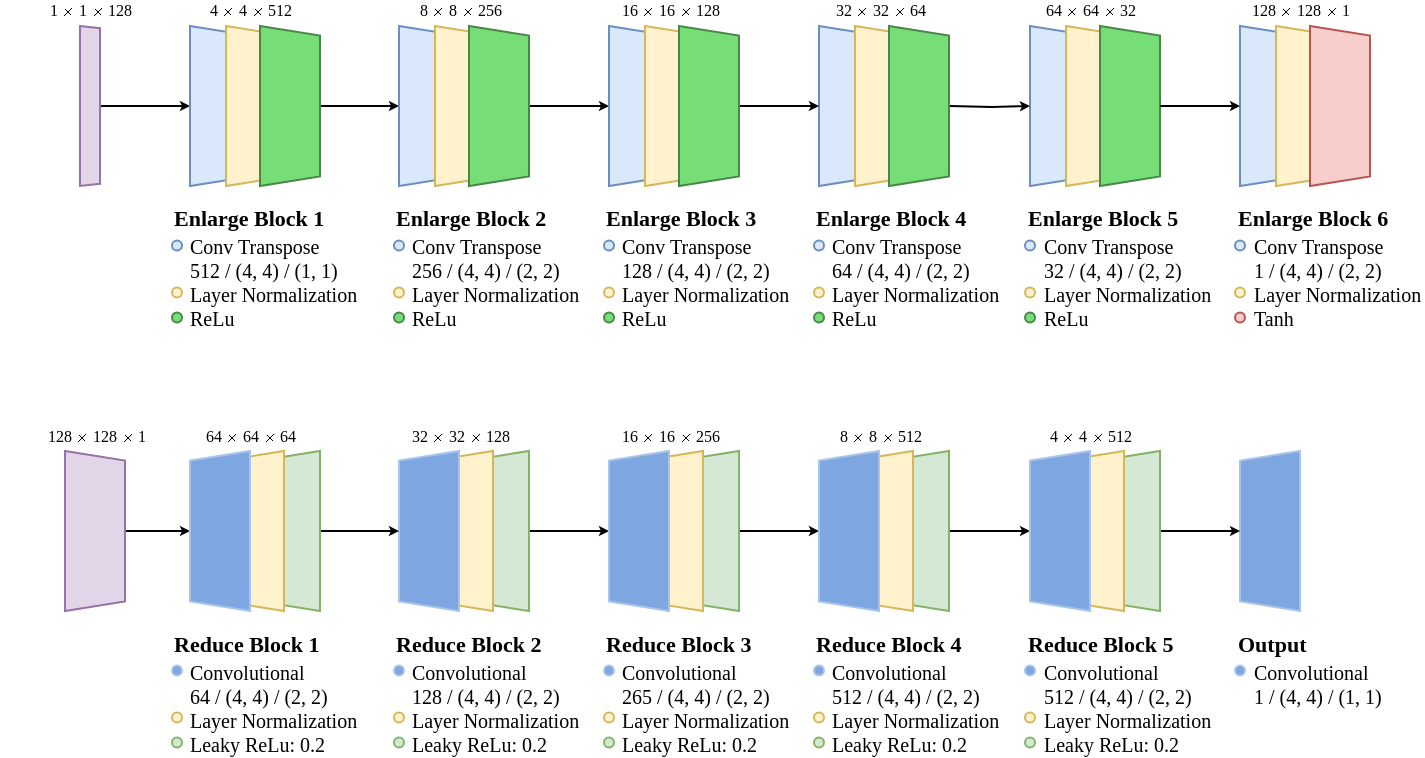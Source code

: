 <mxfile version="20.2.3" type="device"><diagram id="WNzFsaMwe8y-ADARSnwb" name="Page-1"><mxGraphModel dx="878" dy="527" grid="1" gridSize="10" guides="1" tooltips="1" connect="1" arrows="1" fold="1" page="0" pageScale="1" pageWidth="827" pageHeight="1169" math="1" shadow="0"><root><mxCell id="0"/><mxCell id="1" parent="0"/><mxCell id="TivtHEkc9hDDoWrcmrH6-8" value="&lt;div style=&quot;text-align: center;&quot;&gt;&lt;span style=&quot;text-align: left; background-color: initial;&quot;&gt;1 \(\times\) 1 \(\times\) 128&amp;nbsp;&amp;nbsp;&lt;/span&gt;&lt;/div&gt;" style="text;html=1;strokeColor=none;fillColor=none;align=center;verticalAlign=middle;rounded=0;fontFamily=Times New Roman;fontSize=8;" parent="1" vertex="1"><mxGeometry x="91.5" y="248.5" width="40" height="7" as="geometry"/></mxCell><mxCell id="TivtHEkc9hDDoWrcmrH6-10" style="edgeStyle=orthogonalEdgeStyle;rounded=0;orthogonalLoop=1;jettySize=auto;html=1;entryX=0.5;entryY=1;entryDx=0;entryDy=0;fontFamily=Times New Roman;startSize=2;endSize=2;" parent="1" source="TivtHEkc9hDDoWrcmrH6-9" target="TivtHEkc9hDDoWrcmrH6-119" edge="1"><mxGeometry relative="1" as="geometry"><mxPoint x="160" y="300" as="targetPoint"/></mxGeometry></mxCell><mxCell id="TivtHEkc9hDDoWrcmrH6-9" value="" style="shape=trapezoid;perimeter=trapezoidPerimeter;whiteSpace=wrap;html=1;fixedSize=1;rotation=90;size=1.093;fillColor=#e1d5e7;strokeColor=#9673a6;" parent="1" vertex="1"><mxGeometry x="70" y="295" width="80" height="10" as="geometry"/></mxCell><mxCell id="TivtHEkc9hDDoWrcmrH6-27" style="edgeStyle=orthogonalEdgeStyle;rounded=0;orthogonalLoop=1;jettySize=auto;html=1;fontFamily=Times New Roman;fontSize=10;startSize=2;endSize=2;entryX=0.5;entryY=1;entryDx=0;entryDy=0;exitX=0.5;exitY=0;exitDx=0;exitDy=0;" parent="1" source="TivtHEkc9hDDoWrcmrH6-121" target="fbdiBpEpO6dK1Xd6Rbqh-4" edge="1"><mxGeometry relative="1" as="geometry"><mxPoint x="225" y="300" as="sourcePoint"/><mxPoint x="255.0" y="300" as="targetPoint"/></mxGeometry></mxCell><mxCell id="TivtHEkc9hDDoWrcmrH6-107" style="edgeStyle=orthogonalEdgeStyle;rounded=0;orthogonalLoop=1;jettySize=auto;html=1;entryX=0.5;entryY=1;entryDx=0;entryDy=0;fontFamily=Times New Roman;fontSize=8;startSize=2;endSize=2;strokeWidth=1;" parent="1" edge="1"><mxGeometry relative="1" as="geometry"><mxPoint x="495.0" y="300" as="targetPoint"/></mxGeometry></mxCell><mxCell id="fbdiBpEpO6dK1Xd6Rbqh-154" style="edgeStyle=orthogonalEdgeStyle;rounded=0;orthogonalLoop=1;jettySize=auto;html=1;entryX=0.5;entryY=0;entryDx=0;entryDy=0;fontFamily=Times New Roman;startSize=2;endSize=2;" parent="1" source="-l7mAIqDZ2xK1qNwN4-2-16" target="fbdiBpEpO6dK1Xd6Rbqh-92" edge="1"><mxGeometry relative="1" as="geometry"/></mxCell><mxCell id="-l7mAIqDZ2xK1qNwN4-2-16" value="" style="shape=trapezoid;perimeter=trapezoidPerimeter;whiteSpace=wrap;html=1;fixedSize=1;rotation=90;size=4.759;fillColor=#e1d5e7;strokeColor=#9673a6;fontColor=default;" parent="1" vertex="1"><mxGeometry x="72.5" y="497.5" width="80" height="30" as="geometry"/></mxCell><mxCell id="fbdiBpEpO6dK1Xd6Rbqh-50" style="edgeStyle=orthogonalEdgeStyle;rounded=0;orthogonalLoop=1;jettySize=auto;html=1;fontFamily=Times New Roman;fontSize=10;startSize=2;endSize=2;entryX=0.5;entryY=1;entryDx=0;entryDy=0;exitX=0.5;exitY=0;exitDx=0;exitDy=0;" parent="1" source="fbdiBpEpO6dK1Xd6Rbqh-6" target="fbdiBpEpO6dK1Xd6Rbqh-41" edge="1"><mxGeometry relative="1" as="geometry"><mxPoint x="330" y="300" as="sourcePoint"/><mxPoint x="360.0" y="300" as="targetPoint"/></mxGeometry></mxCell><mxCell id="fbdiBpEpO6dK1Xd6Rbqh-51" value="32 \(\times\) 32 \(\times\) 64" style="text;strokeColor=none;fillColor=none;align=center;verticalAlign=middle;rounded=0;fontFamily=Times New Roman;fontSize=8;html=1;" parent="1" vertex="1"><mxGeometry x="479.5" y="248.5" width="50" height="7" as="geometry"/></mxCell><mxCell id="fbdiBpEpO6dK1Xd6Rbqh-52" value="" style="shape=trapezoid;perimeter=trapezoidPerimeter;whiteSpace=wrap;html=1;fixedSize=1;rotation=90;size=4.759;fillColor=#dae8fc;strokeColor=#6c8ebf;" parent="1" vertex="1"><mxGeometry x="449.5" y="285" width="80" height="30" as="geometry"/></mxCell><mxCell id="fbdiBpEpO6dK1Xd6Rbqh-53" value="" style="shape=trapezoid;perimeter=trapezoidPerimeter;whiteSpace=wrap;html=1;fixedSize=1;rotation=90;size=4.759;fillColor=#fff2cc;strokeColor=#d6b656;" parent="1" vertex="1"><mxGeometry x="467.5" y="285" width="80" height="30" as="geometry"/></mxCell><mxCell id="fbdiBpEpO6dK1Xd6Rbqh-54" value="" style="shape=trapezoid;perimeter=trapezoidPerimeter;whiteSpace=wrap;html=1;fixedSize=1;rotation=90;size=4.759;fillColor=#77dd77;strokeColor=#498749;" parent="1" vertex="1"><mxGeometry x="484.5" y="285" width="80" height="30" as="geometry"/></mxCell><mxCell id="fbdiBpEpO6dK1Xd6Rbqh-55" value="Enlarge Block 4" style="text;html=1;strokeColor=none;fillColor=none;align=left;verticalAlign=middle;whiteSpace=wrap;rounded=0;fontFamily=Times New Roman;fontStyle=1;fontSize=11;" parent="1" vertex="1"><mxGeometry x="471" y="341" width="80" height="30" as="geometry"/></mxCell><mxCell id="fbdiBpEpO6dK1Xd6Rbqh-56" value="" style="ellipse;whiteSpace=wrap;html=1;fontFamily=Helvetica;fontSize=12;fillColor=#dae8fc;strokeColor=#6c8ebf;" parent="1" vertex="1"><mxGeometry x="472" y="367.25" width="5" height="5" as="geometry"/></mxCell><mxCell id="fbdiBpEpO6dK1Xd6Rbqh-57" value="Conv Transpose &lt;br&gt;64 / (4, 4) / (2, 2)&lt;br&gt;Layer Normalization&lt;br&gt;ReLu" style="text;html=1;strokeColor=none;fillColor=none;align=left;verticalAlign=middle;rounded=0;fontFamily=Times New Roman;rotation=0;fontSize=10;" parent="1" vertex="1"><mxGeometry x="479" y="373.25" width="87" height="30" as="geometry"/></mxCell><mxCell id="fbdiBpEpO6dK1Xd6Rbqh-58" value="" style="ellipse;whiteSpace=wrap;html=1;fontFamily=Helvetica;fontSize=12;fillColor=#fff2cc;strokeColor=#d6b656;" parent="1" vertex="1"><mxGeometry x="472" y="390.75" width="5" height="5" as="geometry"/></mxCell><mxCell id="fbdiBpEpO6dK1Xd6Rbqh-59" value="" style="ellipse;whiteSpace=wrap;html=1;fontFamily=Helvetica;fontSize=12;fillColor=#77dd77;strokeColor=#498749;" parent="1" vertex="1"><mxGeometry x="472" y="403.25" width="5" height="5" as="geometry"/></mxCell><mxCell id="fbdiBpEpO6dK1Xd6Rbqh-60" style="edgeStyle=orthogonalEdgeStyle;rounded=0;orthogonalLoop=1;jettySize=auto;html=1;fontFamily=Times New Roman;fontSize=10;startSize=2;endSize=2;entryX=0.5;entryY=1;entryDx=0;entryDy=0;exitX=0.5;exitY=0;exitDx=0;exitDy=0;" parent="1" source="fbdiBpEpO6dK1Xd6Rbqh-43" target="fbdiBpEpO6dK1Xd6Rbqh-52" edge="1"><mxGeometry relative="1" as="geometry"><mxPoint x="435" y="300" as="sourcePoint"/><mxPoint x="465.0" y="300" as="targetPoint"/></mxGeometry></mxCell><mxCell id="fbdiBpEpO6dK1Xd6Rbqh-61" value="64 \(\times\) 64 \(\times\) 32" style="text;strokeColor=none;fillColor=none;align=center;verticalAlign=middle;rounded=0;fontFamily=Times New Roman;fontSize=8;html=1;" parent="1" vertex="1"><mxGeometry x="585" y="248.5" width="50" height="7" as="geometry"/></mxCell><mxCell id="fbdiBpEpO6dK1Xd6Rbqh-62" value="" style="shape=trapezoid;perimeter=trapezoidPerimeter;whiteSpace=wrap;html=1;fixedSize=1;rotation=90;size=4.759;fillColor=#dae8fc;strokeColor=#6c8ebf;" parent="1" vertex="1"><mxGeometry x="555" y="285" width="80" height="30" as="geometry"/></mxCell><mxCell id="fbdiBpEpO6dK1Xd6Rbqh-63" value="" style="shape=trapezoid;perimeter=trapezoidPerimeter;whiteSpace=wrap;html=1;fixedSize=1;rotation=90;size=4.759;fillColor=#fff2cc;strokeColor=#d6b656;" parent="1" vertex="1"><mxGeometry x="573" y="285" width="80" height="30" as="geometry"/></mxCell><mxCell id="fbdiBpEpO6dK1Xd6Rbqh-64" value="" style="shape=trapezoid;perimeter=trapezoidPerimeter;whiteSpace=wrap;html=1;fixedSize=1;rotation=90;size=4.759;fillColor=#77dd77;strokeColor=#498749;" parent="1" vertex="1"><mxGeometry x="590" y="285" width="80" height="30" as="geometry"/></mxCell><mxCell id="fbdiBpEpO6dK1Xd6Rbqh-65" value="Enlarge Block 5" style="text;html=1;strokeColor=none;fillColor=none;align=left;verticalAlign=middle;whiteSpace=wrap;rounded=0;fontFamily=Times New Roman;fontStyle=1;fontSize=11;" parent="1" vertex="1"><mxGeometry x="576.5" y="341" width="80" height="30" as="geometry"/></mxCell><mxCell id="fbdiBpEpO6dK1Xd6Rbqh-66" value="" style="ellipse;whiteSpace=wrap;html=1;fontFamily=Helvetica;fontSize=12;fillColor=#dae8fc;strokeColor=#6c8ebf;" parent="1" vertex="1"><mxGeometry x="577.5" y="367.25" width="5" height="5" as="geometry"/></mxCell><mxCell id="fbdiBpEpO6dK1Xd6Rbqh-67" value="Conv Transpose &lt;br&gt;32 / (4, 4) / (2, 2)&lt;br&gt;Layer Normalization&lt;br&gt;ReLu" style="text;html=1;strokeColor=none;fillColor=none;align=left;verticalAlign=middle;rounded=0;fontFamily=Times New Roman;rotation=0;fontSize=10;" parent="1" vertex="1"><mxGeometry x="584.5" y="373.25" width="87" height="30" as="geometry"/></mxCell><mxCell id="fbdiBpEpO6dK1Xd6Rbqh-68" value="" style="ellipse;whiteSpace=wrap;html=1;fontFamily=Helvetica;fontSize=12;fillColor=#fff2cc;strokeColor=#d6b656;" parent="1" vertex="1"><mxGeometry x="577.5" y="390.75" width="5" height="5" as="geometry"/></mxCell><mxCell id="fbdiBpEpO6dK1Xd6Rbqh-69" value="" style="ellipse;whiteSpace=wrap;html=1;fontFamily=Helvetica;fontSize=12;fillColor=#77dd77;strokeColor=#498749;" parent="1" vertex="1"><mxGeometry x="577.5" y="403.25" width="5" height="5" as="geometry"/></mxCell><mxCell id="fbdiBpEpO6dK1Xd6Rbqh-70" style="edgeStyle=orthogonalEdgeStyle;rounded=0;orthogonalLoop=1;jettySize=auto;html=1;fontFamily=Times New Roman;fontSize=10;startSize=2;endSize=2;entryX=0.5;entryY=1;entryDx=0;entryDy=0;exitX=0.5;exitY=0;exitDx=0;exitDy=0;" parent="1" target="fbdiBpEpO6dK1Xd6Rbqh-62" edge="1"><mxGeometry relative="1" as="geometry"><mxPoint x="540" y="300" as="sourcePoint"/><mxPoint x="570.5" y="300" as="targetPoint"/></mxGeometry></mxCell><mxCell id="fbdiBpEpO6dK1Xd6Rbqh-71" value="128 \(\times\) 128 \(\times\) 1" style="text;strokeColor=none;fillColor=none;align=center;verticalAlign=middle;rounded=0;fontFamily=Times New Roman;fontSize=8;html=1;" parent="1" vertex="1"><mxGeometry x="690" y="248.5" width="50" height="7" as="geometry"/></mxCell><mxCell id="fbdiBpEpO6dK1Xd6Rbqh-72" value="" style="shape=trapezoid;perimeter=trapezoidPerimeter;whiteSpace=wrap;html=1;fixedSize=1;rotation=90;size=4.759;fillColor=#dae8fc;strokeColor=#6c8ebf;" parent="1" vertex="1"><mxGeometry x="660" y="285" width="80" height="30" as="geometry"/></mxCell><mxCell id="fbdiBpEpO6dK1Xd6Rbqh-73" value="" style="shape=trapezoid;perimeter=trapezoidPerimeter;whiteSpace=wrap;html=1;fixedSize=1;rotation=90;size=4.759;fillColor=#fff2cc;strokeColor=#d6b656;" parent="1" vertex="1"><mxGeometry x="678" y="285" width="80" height="30" as="geometry"/></mxCell><mxCell id="fbdiBpEpO6dK1Xd6Rbqh-74" value="" style="shape=trapezoid;perimeter=trapezoidPerimeter;whiteSpace=wrap;html=1;fixedSize=1;rotation=90;size=4.759;fillColor=#f8cecc;strokeColor=#b85450;" parent="1" vertex="1"><mxGeometry x="695" y="285" width="80" height="30" as="geometry"/></mxCell><mxCell id="fbdiBpEpO6dK1Xd6Rbqh-75" value="Enlarge Block 6" style="text;html=1;strokeColor=none;fillColor=none;align=left;verticalAlign=middle;whiteSpace=wrap;rounded=0;fontFamily=Times New Roman;fontStyle=1;fontSize=11;" parent="1" vertex="1"><mxGeometry x="681.5" y="341" width="80" height="30" as="geometry"/></mxCell><mxCell id="fbdiBpEpO6dK1Xd6Rbqh-76" value="" style="ellipse;whiteSpace=wrap;html=1;fontFamily=Helvetica;fontSize=12;fillColor=#dae8fc;strokeColor=#6c8ebf;" parent="1" vertex="1"><mxGeometry x="682.5" y="367.25" width="5" height="5" as="geometry"/></mxCell><mxCell id="fbdiBpEpO6dK1Xd6Rbqh-77" value="Conv Transpose &lt;br&gt;1 / (4, 4) / (2, 2)&lt;br&gt;Layer Normalization&lt;br&gt;Tanh" style="text;html=1;strokeColor=none;fillColor=none;align=left;verticalAlign=middle;rounded=0;fontFamily=Times New Roman;rotation=0;fontSize=10;" parent="1" vertex="1"><mxGeometry x="689.5" y="373.25" width="87" height="30" as="geometry"/></mxCell><mxCell id="fbdiBpEpO6dK1Xd6Rbqh-78" value="" style="ellipse;whiteSpace=wrap;html=1;fontFamily=Helvetica;fontSize=12;fillColor=#fff2cc;strokeColor=#d6b656;" parent="1" vertex="1"><mxGeometry x="682.5" y="390.75" width="5" height="5" as="geometry"/></mxCell><mxCell id="fbdiBpEpO6dK1Xd6Rbqh-79" value="" style="ellipse;whiteSpace=wrap;html=1;fontFamily=Helvetica;fontSize=12;fillColor=#f8cecc;strokeColor=#b85450;" parent="1" vertex="1"><mxGeometry x="682.5" y="403.25" width="5" height="5" as="geometry"/></mxCell><mxCell id="fbdiBpEpO6dK1Xd6Rbqh-80" style="edgeStyle=orthogonalEdgeStyle;rounded=0;orthogonalLoop=1;jettySize=auto;html=1;fontFamily=Times New Roman;fontSize=10;startSize=2;endSize=2;entryX=0.5;entryY=1;entryDx=0;entryDy=0;exitX=0.5;exitY=0;exitDx=0;exitDy=0;" parent="1" source="fbdiBpEpO6dK1Xd6Rbqh-64" target="fbdiBpEpO6dK1Xd6Rbqh-72" edge="1"><mxGeometry relative="1" as="geometry"><mxPoint x="645" y="300" as="sourcePoint"/><mxPoint x="675.5" y="300" as="targetPoint"/></mxGeometry></mxCell><mxCell id="fbdiBpEpO6dK1Xd6Rbqh-116" value="8 \(\times\) 8 \(\times\) 512" style="text;strokeColor=none;fillColor=none;align=center;verticalAlign=middle;rounded=0;fontFamily=Times New Roman;fontSize=8;html=1;" parent="1" vertex="1"><mxGeometry x="479.5" y="461" width="50" height="7" as="geometry"/></mxCell><mxCell id="fbdiBpEpO6dK1Xd6Rbqh-120" value="Reduce&amp;nbsp;Block 4" style="text;html=1;strokeColor=none;fillColor=none;align=left;verticalAlign=middle;whiteSpace=wrap;rounded=0;fontFamily=Times New Roman;fontStyle=1;fontSize=11;" parent="1" vertex="1"><mxGeometry x="471" y="553.5" width="80" height="30" as="geometry"/></mxCell><mxCell id="fbdiBpEpO6dK1Xd6Rbqh-121" value="" style="ellipse;whiteSpace=wrap;html=1;fontFamily=Helvetica;fontSize=12;fillColor=#7EA6E0;strokeColor=#A9C4EB;" parent="1" vertex="1"><mxGeometry x="472" y="579.75" width="5" height="5" as="geometry"/></mxCell><mxCell id="fbdiBpEpO6dK1Xd6Rbqh-122" value="Convolutional&lt;br&gt;512 / (4, 4) / (2, 2)&lt;br&gt;Layer Normalization&lt;br&gt;Leaky&amp;nbsp;ReLu: 0.2" style="text;html=1;strokeColor=none;fillColor=none;align=left;verticalAlign=middle;rounded=0;fontFamily=Times New Roman;rotation=0;fontSize=10;" parent="1" vertex="1"><mxGeometry x="479" y="585.75" width="87" height="30" as="geometry"/></mxCell><mxCell id="fbdiBpEpO6dK1Xd6Rbqh-123" value="" style="ellipse;whiteSpace=wrap;html=1;fontFamily=Helvetica;fontSize=12;fillColor=#fff2cc;strokeColor=#d6b656;" parent="1" vertex="1"><mxGeometry x="472" y="603.25" width="5" height="5" as="geometry"/></mxCell><mxCell id="fbdiBpEpO6dK1Xd6Rbqh-124" value="" style="ellipse;whiteSpace=wrap;html=1;fontFamily=Helvetica;fontSize=12;fillColor=#d5e8d4;strokeColor=#82b366;" parent="1" vertex="1"><mxGeometry x="472" y="615.75" width="5" height="5" as="geometry"/></mxCell><mxCell id="fbdiBpEpO6dK1Xd6Rbqh-126" value="4 \(\times\) 4 \(\times\) 512" style="text;strokeColor=none;fillColor=none;align=center;verticalAlign=middle;rounded=0;fontFamily=Times New Roman;fontSize=8;html=1;" parent="1" vertex="1"><mxGeometry x="585" y="461" width="50" height="7" as="geometry"/></mxCell><mxCell id="fbdiBpEpO6dK1Xd6Rbqh-130" value="Reduce Block 5" style="text;html=1;strokeColor=none;fillColor=none;align=left;verticalAlign=middle;whiteSpace=wrap;rounded=0;fontFamily=Times New Roman;fontStyle=1;fontSize=11;" parent="1" vertex="1"><mxGeometry x="576.5" y="553.5" width="80" height="30" as="geometry"/></mxCell><mxCell id="fbdiBpEpO6dK1Xd6Rbqh-131" value="" style="ellipse;whiteSpace=wrap;html=1;fontFamily=Helvetica;fontSize=12;fillColor=#7EA6E0;strokeColor=#A9C4EB;" parent="1" vertex="1"><mxGeometry x="577.5" y="579.75" width="5" height="5" as="geometry"/></mxCell><mxCell id="fbdiBpEpO6dK1Xd6Rbqh-132" value="Convolutional&lt;br&gt;512 / (4, 4) / (2, 2)&lt;br&gt;Layer Normalization&lt;br&gt;Leaky&amp;nbsp;ReLu: 0.2" style="text;html=1;strokeColor=none;fillColor=none;align=left;verticalAlign=middle;rounded=0;fontFamily=Times New Roman;rotation=0;fontSize=10;" parent="1" vertex="1"><mxGeometry x="584.5" y="585.75" width="87" height="30" as="geometry"/></mxCell><mxCell id="fbdiBpEpO6dK1Xd6Rbqh-133" value="" style="ellipse;whiteSpace=wrap;html=1;fontFamily=Helvetica;fontSize=12;fillColor=#fff2cc;strokeColor=#d6b656;" parent="1" vertex="1"><mxGeometry x="577.5" y="603.25" width="5" height="5" as="geometry"/></mxCell><mxCell id="fbdiBpEpO6dK1Xd6Rbqh-134" value="" style="ellipse;whiteSpace=wrap;html=1;fontFamily=Helvetica;fontSize=12;fillColor=#d5e8d4;strokeColor=#82b366;" parent="1" vertex="1"><mxGeometry x="577.5" y="615.75" width="5" height="5" as="geometry"/></mxCell><mxCell id="fbdiBpEpO6dK1Xd6Rbqh-83" value="64 \(\times\) 64 \(\times\) 64" style="text;strokeColor=none;fillColor=none;align=center;verticalAlign=middle;rounded=0;fontFamily=Times New Roman;fontSize=8;html=1;" parent="1" vertex="1"><mxGeometry x="165" y="461" width="50" height="7" as="geometry"/></mxCell><mxCell id="fbdiBpEpO6dK1Xd6Rbqh-84" value="" style="group" parent="1" vertex="1" connectable="0"><mxGeometry x="150.0" y="553.5" width="95" height="66.25" as="geometry"/></mxCell><mxCell id="fbdiBpEpO6dK1Xd6Rbqh-85" value="Reduce Block 1" style="text;html=1;strokeColor=none;fillColor=none;align=left;verticalAlign=middle;whiteSpace=wrap;rounded=0;fontFamily=Times New Roman;fontStyle=1;fontSize=11;" parent="fbdiBpEpO6dK1Xd6Rbqh-84" vertex="1"><mxGeometry width="80" height="30" as="geometry"/></mxCell><mxCell id="fbdiBpEpO6dK1Xd6Rbqh-86" value="" style="ellipse;whiteSpace=wrap;html=1;fontFamily=Helvetica;fontSize=12;fillColor=#7EA6E0;strokeColor=#A9C4EB;" parent="fbdiBpEpO6dK1Xd6Rbqh-84" vertex="1"><mxGeometry x="1" y="26.25" width="5" height="5" as="geometry"/></mxCell><mxCell id="fbdiBpEpO6dK1Xd6Rbqh-87" value="Convolutional&lt;br&gt;64 / (4, 4) / (2, 2)&lt;br&gt;Layer Normalization&lt;br&gt;Leaky ReLu: 0.2" style="text;html=1;strokeColor=none;fillColor=none;align=left;verticalAlign=middle;rounded=0;fontFamily=Times New Roman;rotation=0;fontSize=10;" parent="fbdiBpEpO6dK1Xd6Rbqh-84" vertex="1"><mxGeometry x="8" y="32.25" width="87" height="30" as="geometry"/></mxCell><mxCell id="fbdiBpEpO6dK1Xd6Rbqh-88" value="" style="ellipse;whiteSpace=wrap;html=1;fontFamily=Helvetica;fontSize=12;fillColor=#fff2cc;strokeColor=#d6b656;" parent="fbdiBpEpO6dK1Xd6Rbqh-84" vertex="1"><mxGeometry x="1" y="49.75" width="5" height="5" as="geometry"/></mxCell><mxCell id="fbdiBpEpO6dK1Xd6Rbqh-89" value="" style="ellipse;whiteSpace=wrap;html=1;fontFamily=Helvetica;fontSize=12;fillColor=#d5e8d4;strokeColor=#82b366;" parent="fbdiBpEpO6dK1Xd6Rbqh-84" vertex="1"><mxGeometry x="1" y="62.25" width="5" height="5" as="geometry"/></mxCell><mxCell id="fbdiBpEpO6dK1Xd6Rbqh-94" value="32 \(\times\) 32 \(\times\) 128" style="text;strokeColor=none;fillColor=none;align=center;verticalAlign=middle;rounded=0;fontFamily=Times New Roman;fontSize=8;html=1;" parent="1" vertex="1"><mxGeometry x="269.5" y="461" width="50" height="7" as="geometry"/></mxCell><mxCell id="fbdiBpEpO6dK1Xd6Rbqh-98" value="" style="group" parent="1" vertex="1" connectable="0"><mxGeometry x="254.0" y="553.5" width="95" height="66.25" as="geometry"/></mxCell><mxCell id="fbdiBpEpO6dK1Xd6Rbqh-99" value="Reduce&amp;nbsp;Block 2" style="text;html=1;strokeColor=none;fillColor=none;align=left;verticalAlign=middle;whiteSpace=wrap;rounded=0;fontFamily=Times New Roman;fontStyle=1;fontSize=11;" parent="fbdiBpEpO6dK1Xd6Rbqh-98" vertex="1"><mxGeometry x="7" width="80" height="30" as="geometry"/></mxCell><mxCell id="fbdiBpEpO6dK1Xd6Rbqh-100" value="" style="ellipse;whiteSpace=wrap;html=1;fontFamily=Helvetica;fontSize=12;fillColor=#7EA6E0;strokeColor=#A9C4EB;" parent="fbdiBpEpO6dK1Xd6Rbqh-98" vertex="1"><mxGeometry x="8" y="26.25" width="5" height="5" as="geometry"/></mxCell><mxCell id="fbdiBpEpO6dK1Xd6Rbqh-101" value="Convolutional&lt;br&gt;128 / (4, 4) / (2, 2)&lt;br&gt;Layer Normalization&lt;br&gt;Leaky&amp;nbsp;ReLu: 0.2" style="text;html=1;strokeColor=none;fillColor=none;align=left;verticalAlign=middle;rounded=0;fontFamily=Times New Roman;rotation=0;fontSize=10;" parent="fbdiBpEpO6dK1Xd6Rbqh-98" vertex="1"><mxGeometry x="15" y="32.25" width="87" height="30" as="geometry"/></mxCell><mxCell id="fbdiBpEpO6dK1Xd6Rbqh-102" value="" style="ellipse;whiteSpace=wrap;html=1;fontFamily=Helvetica;fontSize=12;fillColor=#fff2cc;strokeColor=#d6b656;" parent="fbdiBpEpO6dK1Xd6Rbqh-98" vertex="1"><mxGeometry x="8" y="49.75" width="5" height="5" as="geometry"/></mxCell><mxCell id="fbdiBpEpO6dK1Xd6Rbqh-103" value="" style="ellipse;whiteSpace=wrap;html=1;fontFamily=Helvetica;fontSize=12;fillColor=#d5e8d4;strokeColor=#82b366;" parent="fbdiBpEpO6dK1Xd6Rbqh-98" vertex="1"><mxGeometry x="8" y="62.25" width="5" height="5" as="geometry"/></mxCell><mxCell id="fbdiBpEpO6dK1Xd6Rbqh-105" value="16 \(\times\) 16 \(\times\) 256" style="text;strokeColor=none;fillColor=none;align=center;verticalAlign=middle;rounded=0;fontFamily=Times New Roman;fontSize=8;html=1;" parent="1" vertex="1"><mxGeometry x="374.5" y="461" width="50" height="7" as="geometry"/></mxCell><mxCell id="fbdiBpEpO6dK1Xd6Rbqh-109" value="" style="group" parent="1" vertex="1" connectable="0"><mxGeometry x="359" y="553.5" width="95" height="66.25" as="geometry"/></mxCell><mxCell id="fbdiBpEpO6dK1Xd6Rbqh-110" value="Reduce&amp;nbsp;Block 3" style="text;html=1;strokeColor=none;fillColor=none;align=left;verticalAlign=middle;whiteSpace=wrap;rounded=0;fontFamily=Times New Roman;fontStyle=1;fontSize=11;" parent="fbdiBpEpO6dK1Xd6Rbqh-109" vertex="1"><mxGeometry x="7" width="80" height="30" as="geometry"/></mxCell><mxCell id="fbdiBpEpO6dK1Xd6Rbqh-111" value="" style="ellipse;whiteSpace=wrap;html=1;fontFamily=Helvetica;fontSize=12;fillColor=#7EA6E0;strokeColor=#A9C4EB;" parent="fbdiBpEpO6dK1Xd6Rbqh-109" vertex="1"><mxGeometry x="8" y="26.25" width="5" height="5" as="geometry"/></mxCell><mxCell id="fbdiBpEpO6dK1Xd6Rbqh-112" value="Convolutional&lt;br&gt;265 / (4, 4) / (2, 2)&lt;br&gt;Layer Normalization&lt;br&gt;Leaky&amp;nbsp;ReLu: 0.2" style="text;html=1;strokeColor=none;fillColor=none;align=left;verticalAlign=middle;rounded=0;fontFamily=Times New Roman;rotation=0;fontSize=10;" parent="fbdiBpEpO6dK1Xd6Rbqh-109" vertex="1"><mxGeometry x="15" y="32.25" width="87" height="30" as="geometry"/></mxCell><mxCell id="fbdiBpEpO6dK1Xd6Rbqh-113" value="" style="ellipse;whiteSpace=wrap;html=1;fontFamily=Helvetica;fontSize=12;fillColor=#fff2cc;strokeColor=#d6b656;" parent="fbdiBpEpO6dK1Xd6Rbqh-109" vertex="1"><mxGeometry x="8" y="49.75" width="5" height="5" as="geometry"/></mxCell><mxCell id="fbdiBpEpO6dK1Xd6Rbqh-114" value="" style="ellipse;whiteSpace=wrap;html=1;fontFamily=Helvetica;fontSize=12;fillColor=#d5e8d4;strokeColor=#82b366;" parent="fbdiBpEpO6dK1Xd6Rbqh-109" vertex="1"><mxGeometry x="8" y="62.25" width="5" height="5" as="geometry"/></mxCell><mxCell id="fbdiBpEpO6dK1Xd6Rbqh-146" value="128 \(\times\) 128 \(\times\) 1" style="text;strokeColor=none;fillColor=none;align=center;verticalAlign=middle;rounded=0;fontFamily=Times New Roman;fontSize=8;html=1;" parent="1" vertex="1"><mxGeometry x="87.5" y="461" width="50" height="7" as="geometry"/></mxCell><mxCell id="TivtHEkc9hDDoWrcmrH6-40" value="4 \(\times\) 4 \(\times\) 512" style="text;strokeColor=none;fillColor=none;align=center;verticalAlign=middle;rounded=0;fontFamily=Times New Roman;fontSize=8;html=1;" parent="1" vertex="1"><mxGeometry x="165" y="248.5" width="50" height="7" as="geometry"/></mxCell><mxCell id="TivtHEkc9hDDoWrcmrH6-93" value="" style="group" parent="1" vertex="1" connectable="0"><mxGeometry x="150.0" y="341" width="95" height="66.25" as="geometry"/></mxCell><mxCell id="TivtHEkc9hDDoWrcmrH6-56" value="Enlarge Block 1" style="text;html=1;strokeColor=none;fillColor=none;align=left;verticalAlign=middle;whiteSpace=wrap;rounded=0;fontFamily=Times New Roman;fontStyle=1;fontSize=11;" parent="TivtHEkc9hDDoWrcmrH6-93" vertex="1"><mxGeometry width="80" height="30" as="geometry"/></mxCell><mxCell id="TivtHEkc9hDDoWrcmrH6-59" value="" style="ellipse;whiteSpace=wrap;html=1;fontFamily=Helvetica;fontSize=12;fillColor=#dae8fc;strokeColor=#6c8ebf;" parent="TivtHEkc9hDDoWrcmrH6-93" vertex="1"><mxGeometry x="1" y="26.25" width="5" height="5" as="geometry"/></mxCell><mxCell id="TivtHEkc9hDDoWrcmrH6-58" value="Conv Transpose &lt;br&gt;512 / (4, 4) / (1, 1)&lt;br&gt;Layer Normalization&lt;br&gt;ReLu" style="text;html=1;strokeColor=none;fillColor=none;align=left;verticalAlign=middle;rounded=0;fontFamily=Times New Roman;rotation=0;fontSize=10;" parent="TivtHEkc9hDDoWrcmrH6-93" vertex="1"><mxGeometry x="8" y="32.25" width="87" height="30" as="geometry"/></mxCell><mxCell id="TivtHEkc9hDDoWrcmrH6-60" value="" style="ellipse;whiteSpace=wrap;html=1;fontFamily=Helvetica;fontSize=12;fillColor=#fff2cc;strokeColor=#d6b656;" parent="TivtHEkc9hDDoWrcmrH6-93" vertex="1"><mxGeometry x="1" y="49.75" width="5" height="5" as="geometry"/></mxCell><mxCell id="TivtHEkc9hDDoWrcmrH6-61" value="" style="ellipse;whiteSpace=wrap;html=1;fontFamily=Helvetica;fontSize=12;fillColor=#77dd77;strokeColor=#498749;" parent="TivtHEkc9hDDoWrcmrH6-93" vertex="1"><mxGeometry x="1" y="62.25" width="5" height="5" as="geometry"/></mxCell><mxCell id="TivtHEkc9hDDoWrcmrH6-119" value="" style="shape=trapezoid;perimeter=trapezoidPerimeter;whiteSpace=wrap;html=1;fixedSize=1;rotation=90;size=4.759;fillColor=#dae8fc;strokeColor=#6c8ebf;" parent="1" vertex="1"><mxGeometry x="135" y="285" width="80" height="30" as="geometry"/></mxCell><mxCell id="TivtHEkc9hDDoWrcmrH6-120" value="" style="shape=trapezoid;perimeter=trapezoidPerimeter;whiteSpace=wrap;html=1;fixedSize=1;rotation=90;size=4.759;fillColor=#fff2cc;strokeColor=#d6b656;" parent="1" vertex="1"><mxGeometry x="153" y="285" width="80" height="30" as="geometry"/></mxCell><mxCell id="TivtHEkc9hDDoWrcmrH6-121" value="" style="shape=trapezoid;perimeter=trapezoidPerimeter;whiteSpace=wrap;html=1;fixedSize=1;rotation=90;size=4.759;fillColor=#77dd77;strokeColor=#498749;" parent="1" vertex="1"><mxGeometry x="170" y="285" width="80" height="30" as="geometry"/></mxCell><mxCell id="fbdiBpEpO6dK1Xd6Rbqh-1" value="8 \(\times\) 8 \(\times\) 256" style="text;strokeColor=none;fillColor=none;align=center;verticalAlign=middle;rounded=0;fontFamily=Times New Roman;fontSize=8;html=1;" parent="1" vertex="1"><mxGeometry x="269.5" y="248.5" width="50" height="7" as="geometry"/></mxCell><mxCell id="fbdiBpEpO6dK1Xd6Rbqh-4" value="" style="shape=trapezoid;perimeter=trapezoidPerimeter;whiteSpace=wrap;html=1;fixedSize=1;rotation=90;size=4.759;fillColor=#dae8fc;strokeColor=#6c8ebf;" parent="1" vertex="1"><mxGeometry x="239.5" y="285" width="80" height="30" as="geometry"/></mxCell><mxCell id="fbdiBpEpO6dK1Xd6Rbqh-5" value="" style="shape=trapezoid;perimeter=trapezoidPerimeter;whiteSpace=wrap;html=1;fixedSize=1;rotation=90;size=4.759;fillColor=#fff2cc;strokeColor=#d6b656;" parent="1" vertex="1"><mxGeometry x="257.5" y="285" width="80" height="30" as="geometry"/></mxCell><mxCell id="fbdiBpEpO6dK1Xd6Rbqh-6" value="" style="shape=trapezoid;perimeter=trapezoidPerimeter;whiteSpace=wrap;html=1;fixedSize=1;rotation=90;size=4.759;fillColor=#77dd77;strokeColor=#498749;" parent="1" vertex="1"><mxGeometry x="274.5" y="285" width="80" height="30" as="geometry"/></mxCell><mxCell id="fbdiBpEpO6dK1Xd6Rbqh-20" value="" style="group" parent="1" vertex="1" connectable="0"><mxGeometry x="254.0" y="341" width="95" height="66.25" as="geometry"/></mxCell><mxCell id="fbdiBpEpO6dK1Xd6Rbqh-21" value="Enlarge Block 2" style="text;html=1;strokeColor=none;fillColor=none;align=left;verticalAlign=middle;whiteSpace=wrap;rounded=0;fontFamily=Times New Roman;fontStyle=1;fontSize=11;" parent="fbdiBpEpO6dK1Xd6Rbqh-20" vertex="1"><mxGeometry x="7" width="80" height="30" as="geometry"/></mxCell><mxCell id="fbdiBpEpO6dK1Xd6Rbqh-22" value="" style="ellipse;whiteSpace=wrap;html=1;fontFamily=Helvetica;fontSize=12;fillColor=#dae8fc;strokeColor=#6c8ebf;" parent="fbdiBpEpO6dK1Xd6Rbqh-20" vertex="1"><mxGeometry x="8" y="26.25" width="5" height="5" as="geometry"/></mxCell><mxCell id="fbdiBpEpO6dK1Xd6Rbqh-23" value="Conv Transpose &lt;br&gt;256 / (4, 4) / (2, 2)&lt;br&gt;Layer Normalization&lt;br&gt;ReLu" style="text;html=1;strokeColor=none;fillColor=none;align=left;verticalAlign=middle;rounded=0;fontFamily=Times New Roman;rotation=0;fontSize=10;" parent="fbdiBpEpO6dK1Xd6Rbqh-20" vertex="1"><mxGeometry x="15" y="32.25" width="87" height="30" as="geometry"/></mxCell><mxCell id="fbdiBpEpO6dK1Xd6Rbqh-24" value="" style="ellipse;whiteSpace=wrap;html=1;fontFamily=Helvetica;fontSize=12;fillColor=#fff2cc;strokeColor=#d6b656;" parent="fbdiBpEpO6dK1Xd6Rbqh-20" vertex="1"><mxGeometry x="8" y="49.75" width="5" height="5" as="geometry"/></mxCell><mxCell id="fbdiBpEpO6dK1Xd6Rbqh-25" value="" style="ellipse;whiteSpace=wrap;html=1;fontFamily=Helvetica;fontSize=12;fillColor=#77dd77;strokeColor=#498749;" parent="fbdiBpEpO6dK1Xd6Rbqh-20" vertex="1"><mxGeometry x="8" y="62.25" width="5" height="5" as="geometry"/></mxCell><mxCell id="fbdiBpEpO6dK1Xd6Rbqh-40" value="16 \(\times\) 16 \(\times\) 128" style="text;strokeColor=none;fillColor=none;align=center;verticalAlign=middle;rounded=0;fontFamily=Times New Roman;fontSize=8;html=1;" parent="1" vertex="1"><mxGeometry x="374.5" y="248.5" width="50" height="7" as="geometry"/></mxCell><mxCell id="fbdiBpEpO6dK1Xd6Rbqh-41" value="" style="shape=trapezoid;perimeter=trapezoidPerimeter;whiteSpace=wrap;html=1;fixedSize=1;rotation=90;size=4.759;fillColor=#dae8fc;strokeColor=#6c8ebf;" parent="1" vertex="1"><mxGeometry x="344.5" y="285" width="80" height="30" as="geometry"/></mxCell><mxCell id="fbdiBpEpO6dK1Xd6Rbqh-42" value="" style="shape=trapezoid;perimeter=trapezoidPerimeter;whiteSpace=wrap;html=1;fixedSize=1;rotation=90;size=4.759;fillColor=#fff2cc;strokeColor=#d6b656;" parent="1" vertex="1"><mxGeometry x="362.5" y="285" width="80" height="30" as="geometry"/></mxCell><mxCell id="fbdiBpEpO6dK1Xd6Rbqh-43" value="" style="shape=trapezoid;perimeter=trapezoidPerimeter;whiteSpace=wrap;html=1;fixedSize=1;rotation=90;size=4.759;fillColor=#77dd77;strokeColor=#498749;" parent="1" vertex="1"><mxGeometry x="379.5" y="285" width="80" height="30" as="geometry"/></mxCell><mxCell id="fbdiBpEpO6dK1Xd6Rbqh-44" value="" style="group" parent="1" vertex="1" connectable="0"><mxGeometry x="359" y="341" width="95" height="66.25" as="geometry"/></mxCell><mxCell id="fbdiBpEpO6dK1Xd6Rbqh-45" value="Enlarge Block 3" style="text;html=1;strokeColor=none;fillColor=none;align=left;verticalAlign=middle;whiteSpace=wrap;rounded=0;fontFamily=Times New Roman;fontStyle=1;fontSize=11;" parent="fbdiBpEpO6dK1Xd6Rbqh-44" vertex="1"><mxGeometry x="7" width="80" height="30" as="geometry"/></mxCell><mxCell id="fbdiBpEpO6dK1Xd6Rbqh-46" value="" style="ellipse;whiteSpace=wrap;html=1;fontFamily=Helvetica;fontSize=12;fillColor=#dae8fc;strokeColor=#6c8ebf;" parent="fbdiBpEpO6dK1Xd6Rbqh-44" vertex="1"><mxGeometry x="8" y="26.25" width="5" height="5" as="geometry"/></mxCell><mxCell id="fbdiBpEpO6dK1Xd6Rbqh-47" value="Conv Transpose &lt;br&gt;128 / (4, 4) / (2, 2)&lt;br&gt;Layer Normalization&lt;br&gt;ReLu" style="text;html=1;strokeColor=none;fillColor=none;align=left;verticalAlign=middle;rounded=0;fontFamily=Times New Roman;rotation=0;fontSize=10;" parent="fbdiBpEpO6dK1Xd6Rbqh-44" vertex="1"><mxGeometry x="15" y="32.25" width="87" height="30" as="geometry"/></mxCell><mxCell id="fbdiBpEpO6dK1Xd6Rbqh-48" value="" style="ellipse;whiteSpace=wrap;html=1;fontFamily=Helvetica;fontSize=12;fillColor=#fff2cc;strokeColor=#d6b656;" parent="fbdiBpEpO6dK1Xd6Rbqh-44" vertex="1"><mxGeometry x="8" y="49.75" width="5" height="5" as="geometry"/></mxCell><mxCell id="fbdiBpEpO6dK1Xd6Rbqh-49" value="" style="ellipse;whiteSpace=wrap;html=1;fontFamily=Helvetica;fontSize=12;fillColor=#77dd77;strokeColor=#498749;" parent="fbdiBpEpO6dK1Xd6Rbqh-44" vertex="1"><mxGeometry x="8" y="62.25" width="5" height="5" as="geometry"/></mxCell><mxCell id="fbdiBpEpO6dK1Xd6Rbqh-151" value="" style="shape=trapezoid;perimeter=trapezoidPerimeter;whiteSpace=wrap;html=1;fixedSize=1;rotation=-90;size=4.759;fillColor=#7EA6E0;strokeColor=#A9C4EB;" parent="1" vertex="1"><mxGeometry x="660" y="497.5" width="80" height="30" as="geometry"/></mxCell><mxCell id="fbdiBpEpO6dK1Xd6Rbqh-162" style="edgeStyle=orthogonalEdgeStyle;rounded=0;orthogonalLoop=1;jettySize=auto;html=1;entryX=0.5;entryY=0;entryDx=0;entryDy=0;fontFamily=Times New Roman;startSize=2;endSize=2;" parent="1" source="fbdiBpEpO6dK1Xd6Rbqh-95" target="fbdiBpEpO6dK1Xd6Rbqh-108" edge="1"><mxGeometry relative="1" as="geometry"/></mxCell><mxCell id="fbdiBpEpO6dK1Xd6Rbqh-95" value="" style="shape=trapezoid;perimeter=trapezoidPerimeter;whiteSpace=wrap;html=1;fixedSize=1;rotation=-90;size=4.759;fillColor=#d5e8d4;strokeColor=#82b366;" parent="1" vertex="1"><mxGeometry x="274.5" y="497.5" width="80" height="30" as="geometry"/></mxCell><mxCell id="fbdiBpEpO6dK1Xd6Rbqh-96" value="" style="shape=trapezoid;perimeter=trapezoidPerimeter;whiteSpace=wrap;html=1;fixedSize=1;rotation=-90;size=4.759;fillColor=#fff2cc;strokeColor=#d6b656;" parent="1" vertex="1"><mxGeometry x="256.5" y="497.5" width="80" height="30" as="geometry"/></mxCell><mxCell id="fbdiBpEpO6dK1Xd6Rbqh-97" value="" style="shape=trapezoid;perimeter=trapezoidPerimeter;whiteSpace=wrap;html=1;fixedSize=1;rotation=-90;size=4.759;fillColor=#7EA6E0;strokeColor=#A9C4EB;" parent="1" vertex="1"><mxGeometry x="239.5" y="497.5" width="80" height="30" as="geometry"/></mxCell><mxCell id="fbdiBpEpO6dK1Xd6Rbqh-161" style="edgeStyle=orthogonalEdgeStyle;rounded=0;orthogonalLoop=1;jettySize=auto;html=1;entryX=0.5;entryY=0;entryDx=0;entryDy=0;fontFamily=Times New Roman;startSize=2;endSize=2;" parent="1" source="fbdiBpEpO6dK1Xd6Rbqh-90" target="fbdiBpEpO6dK1Xd6Rbqh-97" edge="1"><mxGeometry relative="1" as="geometry"/></mxCell><mxCell id="fbdiBpEpO6dK1Xd6Rbqh-90" value="" style="shape=trapezoid;perimeter=trapezoidPerimeter;whiteSpace=wrap;html=1;fixedSize=1;rotation=-90;size=4.759;fillColor=#d5e8d4;strokeColor=#82b366;" parent="1" vertex="1"><mxGeometry x="170" y="497.5" width="80" height="30" as="geometry"/></mxCell><mxCell id="fbdiBpEpO6dK1Xd6Rbqh-91" value="" style="shape=trapezoid;perimeter=trapezoidPerimeter;whiteSpace=wrap;html=1;fixedSize=1;rotation=-90;size=4.759;fillColor=#fff2cc;strokeColor=#d6b656;" parent="1" vertex="1"><mxGeometry x="152" y="497.5" width="80" height="30" as="geometry"/></mxCell><mxCell id="fbdiBpEpO6dK1Xd6Rbqh-92" value="" style="shape=trapezoid;perimeter=trapezoidPerimeter;whiteSpace=wrap;html=1;fixedSize=1;rotation=-90;size=4.759;fillColor=#7EA6E0;strokeColor=#A9C4EB;" parent="1" vertex="1"><mxGeometry x="135" y="497.5" width="80" height="30" as="geometry"/></mxCell><mxCell id="fbdiBpEpO6dK1Xd6Rbqh-163" style="edgeStyle=orthogonalEdgeStyle;rounded=0;orthogonalLoop=1;jettySize=auto;html=1;entryX=0.5;entryY=0;entryDx=0;entryDy=0;fontFamily=Times New Roman;startSize=2;endSize=2;" parent="1" source="fbdiBpEpO6dK1Xd6Rbqh-106" target="fbdiBpEpO6dK1Xd6Rbqh-119" edge="1"><mxGeometry relative="1" as="geometry"/></mxCell><mxCell id="fbdiBpEpO6dK1Xd6Rbqh-106" value="" style="shape=trapezoid;perimeter=trapezoidPerimeter;whiteSpace=wrap;html=1;fixedSize=1;rotation=-90;size=4.759;fillColor=#d5e8d4;strokeColor=#82b366;" parent="1" vertex="1"><mxGeometry x="379.5" y="497.5" width="80" height="30" as="geometry"/></mxCell><mxCell id="fbdiBpEpO6dK1Xd6Rbqh-107" value="" style="shape=trapezoid;perimeter=trapezoidPerimeter;whiteSpace=wrap;html=1;fixedSize=1;rotation=-90;size=4.759;fillColor=#fff2cc;strokeColor=#d6b656;" parent="1" vertex="1"><mxGeometry x="361.5" y="497.5" width="80" height="30" as="geometry"/></mxCell><mxCell id="fbdiBpEpO6dK1Xd6Rbqh-108" value="" style="shape=trapezoid;perimeter=trapezoidPerimeter;whiteSpace=wrap;html=1;fixedSize=1;rotation=-90;size=4.759;fillColor=#7EA6E0;strokeColor=#A9C4EB;" parent="1" vertex="1"><mxGeometry x="344.5" y="497.5" width="80" height="30" as="geometry"/></mxCell><mxCell id="fbdiBpEpO6dK1Xd6Rbqh-164" style="edgeStyle=orthogonalEdgeStyle;rounded=0;orthogonalLoop=1;jettySize=auto;html=1;entryX=0.5;entryY=0;entryDx=0;entryDy=0;fontFamily=Times New Roman;startSize=2;endSize=2;" parent="1" source="fbdiBpEpO6dK1Xd6Rbqh-117" target="fbdiBpEpO6dK1Xd6Rbqh-129" edge="1"><mxGeometry relative="1" as="geometry"/></mxCell><mxCell id="fbdiBpEpO6dK1Xd6Rbqh-117" value="" style="shape=trapezoid;perimeter=trapezoidPerimeter;whiteSpace=wrap;html=1;fixedSize=1;rotation=-90;size=4.759;fillColor=#d5e8d4;strokeColor=#82b366;" parent="1" vertex="1"><mxGeometry x="484.5" y="497.5" width="80" height="30" as="geometry"/></mxCell><mxCell id="fbdiBpEpO6dK1Xd6Rbqh-118" value="" style="shape=trapezoid;perimeter=trapezoidPerimeter;whiteSpace=wrap;html=1;fixedSize=1;rotation=-90;size=4.759;fillColor=#fff2cc;strokeColor=#d6b656;" parent="1" vertex="1"><mxGeometry x="466.5" y="497.5" width="80" height="30" as="geometry"/></mxCell><mxCell id="fbdiBpEpO6dK1Xd6Rbqh-119" value="" style="shape=trapezoid;perimeter=trapezoidPerimeter;whiteSpace=wrap;html=1;fixedSize=1;rotation=-90;size=4.759;fillColor=#7EA6E0;strokeColor=#A9C4EB;" parent="1" vertex="1"><mxGeometry x="449.5" y="497.5" width="80" height="30" as="geometry"/></mxCell><mxCell id="fbdiBpEpO6dK1Xd6Rbqh-165" style="edgeStyle=orthogonalEdgeStyle;rounded=0;orthogonalLoop=1;jettySize=auto;html=1;entryX=0.5;entryY=0;entryDx=0;entryDy=0;fontFamily=Times New Roman;startSize=2;endSize=2;" parent="1" source="fbdiBpEpO6dK1Xd6Rbqh-127" target="fbdiBpEpO6dK1Xd6Rbqh-151" edge="1"><mxGeometry relative="1" as="geometry"/></mxCell><mxCell id="fbdiBpEpO6dK1Xd6Rbqh-127" value="" style="shape=trapezoid;perimeter=trapezoidPerimeter;whiteSpace=wrap;html=1;fixedSize=1;rotation=-90;size=4.759;fillColor=#d5e8d4;strokeColor=#82b366;" parent="1" vertex="1"><mxGeometry x="590" y="497.5" width="80" height="30" as="geometry"/></mxCell><mxCell id="fbdiBpEpO6dK1Xd6Rbqh-128" value="" style="shape=trapezoid;perimeter=trapezoidPerimeter;whiteSpace=wrap;html=1;fixedSize=1;rotation=-90;size=4.759;fillColor=#fff2cc;strokeColor=#d6b656;" parent="1" vertex="1"><mxGeometry x="572" y="497.5" width="80" height="30" as="geometry"/></mxCell><mxCell id="fbdiBpEpO6dK1Xd6Rbqh-129" value="" style="shape=trapezoid;perimeter=trapezoidPerimeter;whiteSpace=wrap;html=1;fixedSize=1;rotation=-90;size=4.759;fillColor=#7EA6E0;strokeColor=#A9C4EB;" parent="1" vertex="1"><mxGeometry x="555" y="497.5" width="80" height="30" as="geometry"/></mxCell><mxCell id="fbdiBpEpO6dK1Xd6Rbqh-166" value="Output" style="text;html=1;strokeColor=none;fillColor=none;align=left;verticalAlign=middle;whiteSpace=wrap;rounded=0;fontFamily=Times New Roman;fontStyle=1;fontSize=11;" parent="1" vertex="1"><mxGeometry x="681.5" y="553.5" width="80" height="30" as="geometry"/></mxCell><mxCell id="fbdiBpEpO6dK1Xd6Rbqh-167" value="" style="ellipse;whiteSpace=wrap;html=1;fontFamily=Helvetica;fontSize=12;fillColor=#7EA6E0;strokeColor=#A9C4EB;" parent="1" vertex="1"><mxGeometry x="682.5" y="579.75" width="5" height="5" as="geometry"/></mxCell><mxCell id="fbdiBpEpO6dK1Xd6Rbqh-168" value="Convolutional&lt;br&gt;1 / (4, 4) / (1, 1)" style="text;html=1;strokeColor=none;fillColor=none;align=left;verticalAlign=middle;rounded=0;fontFamily=Times New Roman;rotation=0;fontSize=10;" parent="1" vertex="1"><mxGeometry x="689.5" y="573.75" width="87" height="30" as="geometry"/></mxCell></root></mxGraphModel></diagram></mxfile>